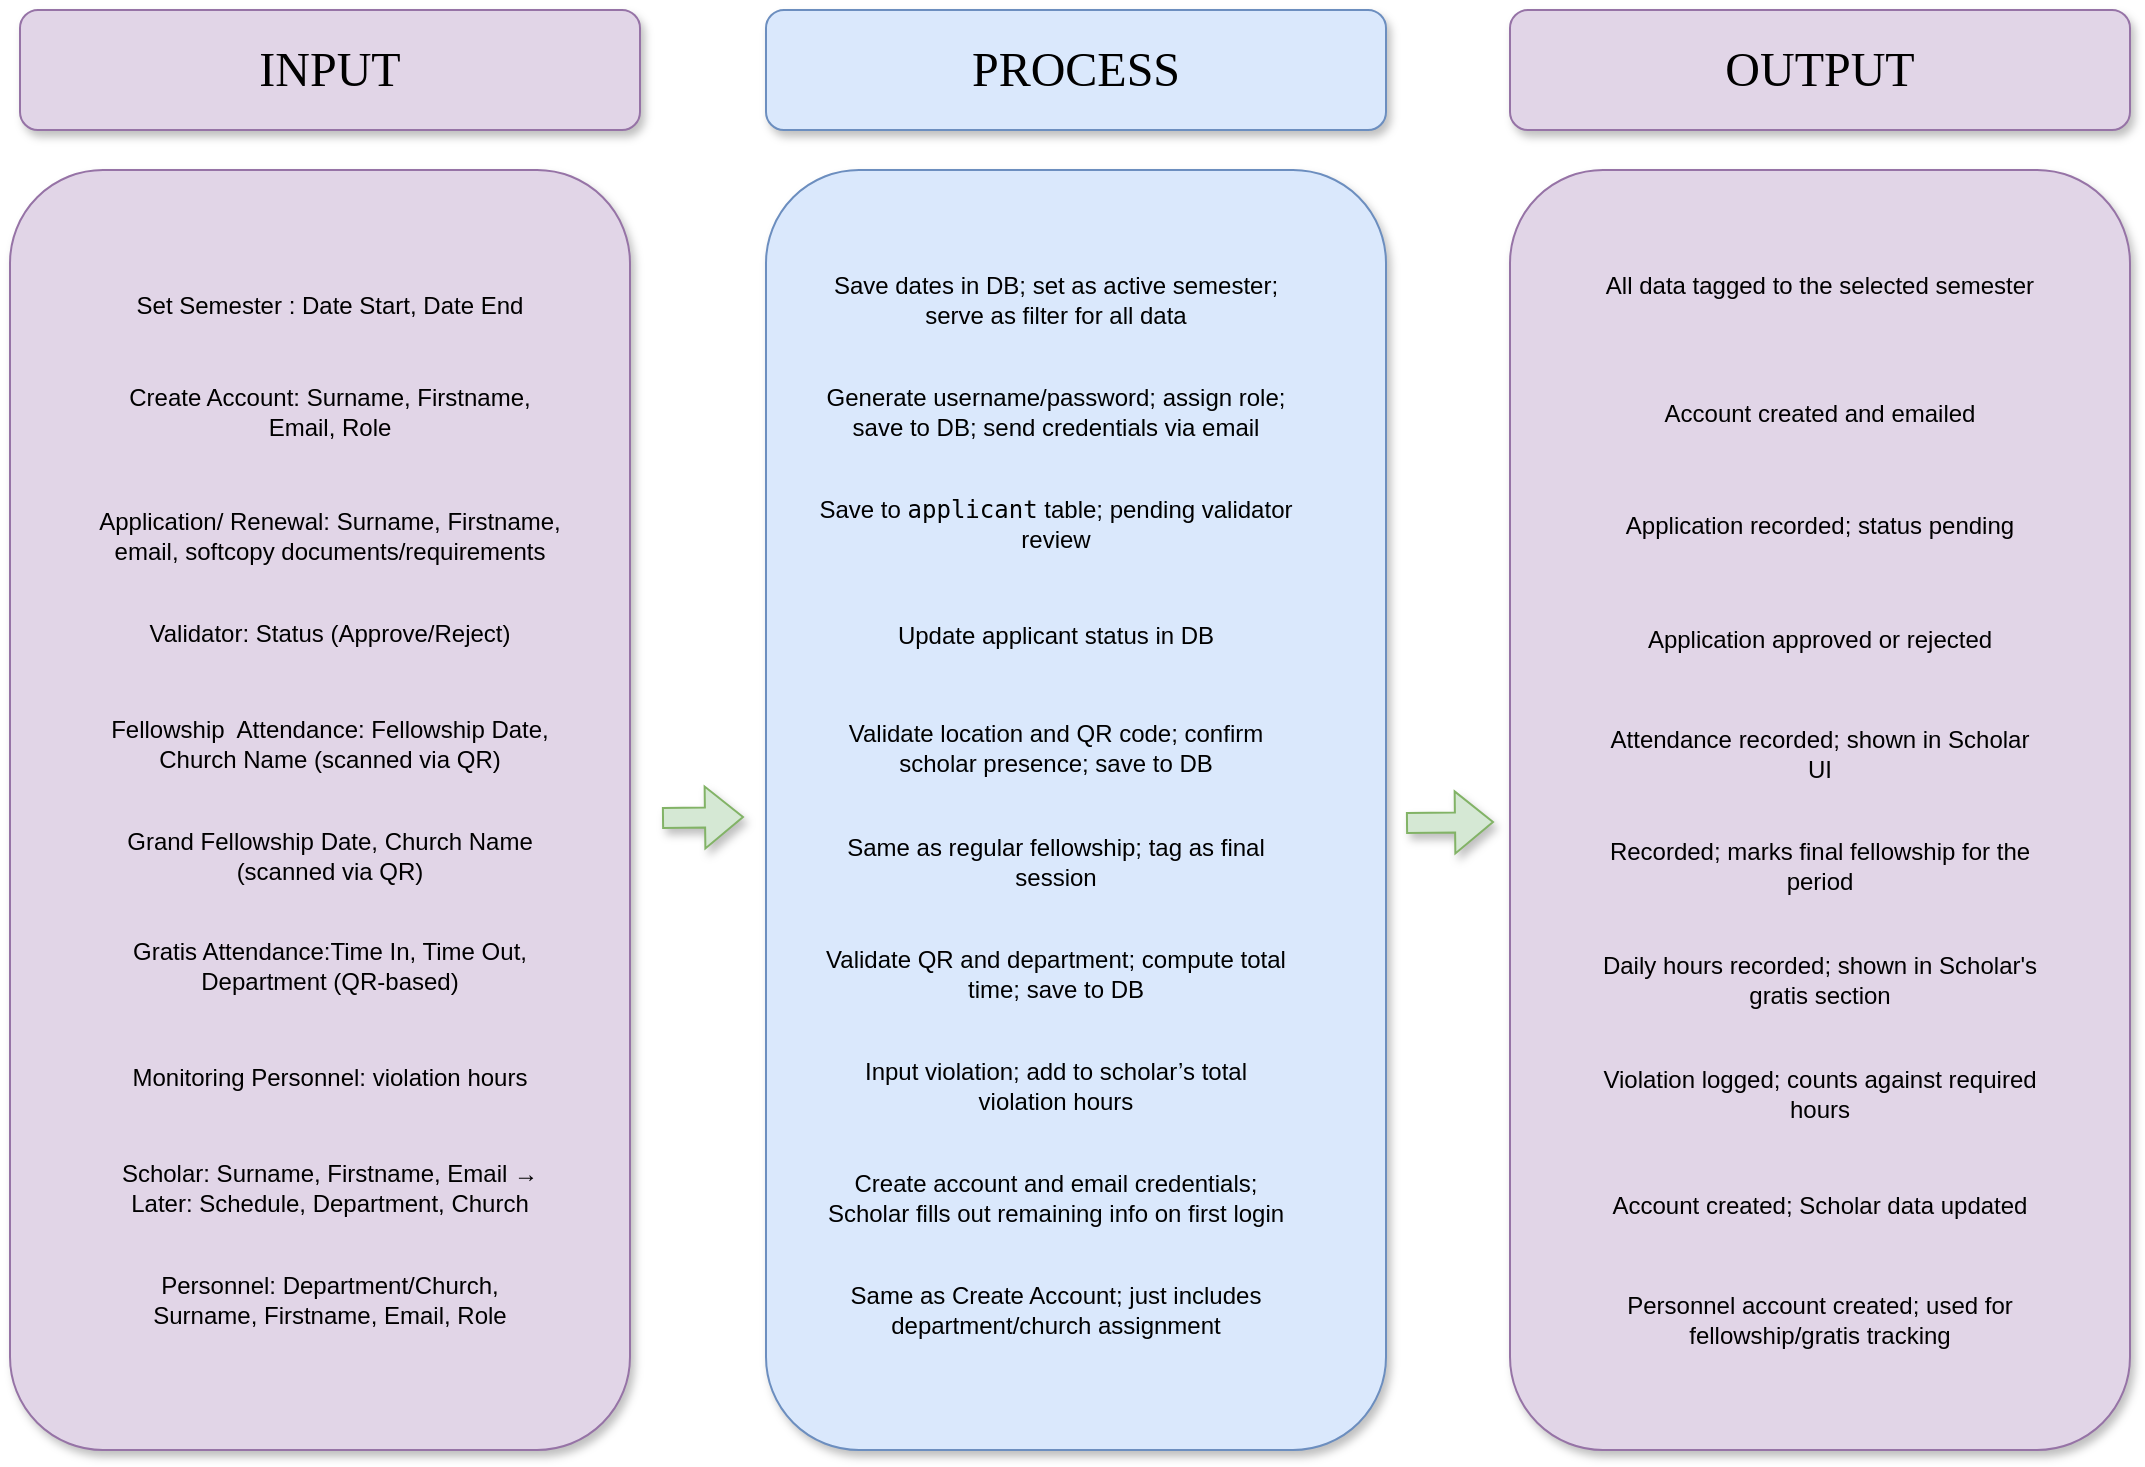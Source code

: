 <mxfile version="27.0.2">
  <diagram name="Page-1" id="7Vnvi6QLhBqZ4-cURhKA">
    <mxGraphModel dx="1426" dy="789" grid="1" gridSize="10" guides="1" tooltips="1" connect="1" arrows="1" fold="1" page="1" pageScale="1" pageWidth="1100" pageHeight="1700" math="0" shadow="0">
      <root>
        <mxCell id="0" />
        <mxCell id="1" parent="0" />
        <mxCell id="8Q48xsuIol9S2teQEiAj-12" value="&lt;div&gt;&lt;br&gt;&lt;/div&gt;" style="rounded=1;whiteSpace=wrap;html=1;fillColor=#e1d5e7;strokeColor=#9673a6;glass=0;shadow=1;" vertex="1" parent="1">
          <mxGeometry x="24" y="160" width="310" height="640" as="geometry" />
        </mxCell>
        <mxCell id="8Q48xsuIol9S2teQEiAj-13" value="&lt;div&gt;&lt;br&gt;&lt;/div&gt;" style="rounded=1;whiteSpace=wrap;html=1;fillColor=#dae8fc;strokeColor=#6c8ebf;shadow=1;" vertex="1" parent="1">
          <mxGeometry x="402" y="160" width="310" height="640" as="geometry" />
        </mxCell>
        <mxCell id="8Q48xsuIol9S2teQEiAj-14" value="&lt;div&gt;&lt;br&gt;&lt;/div&gt;" style="rounded=1;whiteSpace=wrap;html=1;fillColor=#e1d5e7;strokeColor=#9673a6;shadow=1;" vertex="1" parent="1">
          <mxGeometry x="774" y="160" width="310" height="640" as="geometry" />
        </mxCell>
        <mxCell id="8Q48xsuIol9S2teQEiAj-15" value="&lt;table&gt;&lt;tbody&gt;&lt;tr&gt;&lt;td data-col-size=&quot;sm&quot; data-end=&quot;1063&quot; data-start=&quot;1033&quot;&gt;&lt;strong data-end=&quot;1051&quot; data-start=&quot;1035&quot;&gt;&lt;/strong&gt;&lt;/td&gt;&lt;/tr&gt;&lt;/tbody&gt;&lt;/table&gt;&lt;table&gt;&lt;tbody&gt;&lt;tr&gt;&lt;td data-col-size=&quot;md&quot; data-end=&quot;1138&quot; data-start=&quot;1063&quot;&gt;Set Semester : Date Start, Date End&lt;/td&gt;&lt;/tr&gt;&lt;/tbody&gt;&lt;/table&gt;" style="text;html=1;align=center;verticalAlign=middle;whiteSpace=wrap;rounded=0;" vertex="1" parent="1">
          <mxGeometry x="74" y="210" width="220" height="30" as="geometry" />
        </mxCell>
        <mxCell id="8Q48xsuIol9S2teQEiAj-16" value="&lt;div&gt;&lt;div&gt;&lt;span style=&quot;background-color: transparent; color: light-dark(rgb(0, 0, 0), rgb(255, 255, 255));&quot;&gt;Create Account: Surname, Firstname, Email, Role&lt;/span&gt;&lt;/div&gt;&lt;/div&gt;" style="text;html=1;align=center;verticalAlign=middle;whiteSpace=wrap;rounded=0;" vertex="1" parent="1">
          <mxGeometry x="74" y="266" width="220" height="30" as="geometry" />
        </mxCell>
        <mxCell id="8Q48xsuIol9S2teQEiAj-17" value="&lt;br&gt;&lt;div&gt;&lt;div&gt;&lt;span style=&quot;background-color: transparent; color: light-dark(rgb(0, 0, 0), rgb(255, 255, 255));&quot;&gt;Application/ Renewal: Surname, Firstname, email, softcopy documents/requirements&lt;/span&gt;&lt;/div&gt;&lt;/div&gt;" style="text;html=1;align=center;verticalAlign=middle;whiteSpace=wrap;rounded=0;" vertex="1" parent="1">
          <mxGeometry x="59" y="321" width="250" height="30" as="geometry" />
        </mxCell>
        <mxCell id="8Q48xsuIol9S2teQEiAj-18" value="&lt;div&gt;Validator:&amp;nbsp;Status (Approve/Reject)&lt;/div&gt;" style="text;html=1;align=center;verticalAlign=middle;whiteSpace=wrap;rounded=0;" vertex="1" parent="1">
          <mxGeometry x="64" y="377" width="240" height="30" as="geometry" />
        </mxCell>
        <mxCell id="8Q48xsuIol9S2teQEiAj-19" value="Fellowship&amp;nbsp; Attendance: Fellowship Date, Church Name (scanned via QR)" style="text;html=1;align=center;verticalAlign=middle;whiteSpace=wrap;rounded=0;" vertex="1" parent="1">
          <mxGeometry x="54" y="432" width="260" height="30" as="geometry" />
        </mxCell>
        <mxCell id="8Q48xsuIol9S2teQEiAj-20" value="&lt;div&gt;Grand Fellowship Date, Church Name (scanned via QR)&lt;/div&gt;" style="text;html=1;align=center;verticalAlign=middle;whiteSpace=wrap;rounded=0;" vertex="1" parent="1">
          <mxGeometry x="59" y="488" width="250" height="30" as="geometry" />
        </mxCell>
        <mxCell id="8Q48xsuIol9S2teQEiAj-21" value="Gratis Attendance:Time In, Time Out, Department (QR-based)" style="text;html=1;align=center;verticalAlign=middle;whiteSpace=wrap;rounded=0;" vertex="1" parent="1">
          <mxGeometry x="69" y="543" width="230" height="30" as="geometry" />
        </mxCell>
        <mxCell id="8Q48xsuIol9S2teQEiAj-22" value="Monitoring Personnel: violation hours" style="text;html=1;align=center;verticalAlign=middle;whiteSpace=wrap;rounded=0;" vertex="1" parent="1">
          <mxGeometry x="69" y="599" width="230" height="30" as="geometry" />
        </mxCell>
        <mxCell id="8Q48xsuIol9S2teQEiAj-23" value="Scholar: Surname, Firstname, Email → Later: Schedule, Department, Church" style="text;html=1;align=center;verticalAlign=middle;whiteSpace=wrap;rounded=0;" vertex="1" parent="1">
          <mxGeometry x="64" y="654" width="240" height="30" as="geometry" />
        </mxCell>
        <mxCell id="8Q48xsuIol9S2teQEiAj-24" value="&lt;div&gt;&lt;div&gt;Personnel: Department/Church, Surname, Firstname, Email, Role&lt;/div&gt;&lt;/div&gt;" style="text;html=1;align=center;verticalAlign=middle;whiteSpace=wrap;rounded=0;" vertex="1" parent="1">
          <mxGeometry x="74" y="710" width="220" height="30" as="geometry" />
        </mxCell>
        <mxCell id="8Q48xsuIol9S2teQEiAj-25" value="Save dates in DB; set as active semester; serve as filter for all data" style="text;html=1;align=center;verticalAlign=middle;whiteSpace=wrap;rounded=0;" vertex="1" parent="1">
          <mxGeometry x="427" y="210" width="240" height="30" as="geometry" />
        </mxCell>
        <mxCell id="8Q48xsuIol9S2teQEiAj-26" value="Generate username/password; assign role; save to DB; send credentials via email" style="text;html=1;align=center;verticalAlign=middle;whiteSpace=wrap;rounded=0;" vertex="1" parent="1">
          <mxGeometry x="427" y="261" width="240" height="40" as="geometry" />
        </mxCell>
        <mxCell id="8Q48xsuIol9S2teQEiAj-27" value="Save to &lt;code data-end=&quot;1857&quot; data-start=&quot;1846&quot;&gt;applicant&lt;/code&gt; table; pending validator review" style="text;html=1;align=center;verticalAlign=middle;whiteSpace=wrap;rounded=0;" vertex="1" parent="1">
          <mxGeometry x="427" y="317" width="240" height="40" as="geometry" />
        </mxCell>
        <mxCell id="8Q48xsuIol9S2teQEiAj-28" value="Update applicant status in DB" style="text;html=1;align=center;verticalAlign=middle;whiteSpace=wrap;rounded=0;" vertex="1" parent="1">
          <mxGeometry x="427" y="373" width="240" height="40" as="geometry" />
        </mxCell>
        <mxCell id="8Q48xsuIol9S2teQEiAj-29" value="Validate location and QR code; confirm scholar presence; save to DB" style="text;html=1;align=center;verticalAlign=middle;whiteSpace=wrap;rounded=0;" vertex="1" parent="1">
          <mxGeometry x="427" y="429" width="240" height="40" as="geometry" />
        </mxCell>
        <mxCell id="8Q48xsuIol9S2teQEiAj-30" value="Same as regular fellowship; tag as final session" style="text;html=1;align=center;verticalAlign=middle;whiteSpace=wrap;rounded=0;" vertex="1" parent="1">
          <mxGeometry x="427" y="486" width="240" height="40" as="geometry" />
        </mxCell>
        <mxCell id="8Q48xsuIol9S2teQEiAj-31" value="Validate QR and department; compute total time; save to DB" style="text;html=1;align=center;verticalAlign=middle;whiteSpace=wrap;rounded=0;" vertex="1" parent="1">
          <mxGeometry x="427" y="542" width="240" height="40" as="geometry" />
        </mxCell>
        <mxCell id="8Q48xsuIol9S2teQEiAj-32" value="Input violation; add to scholar’s total violation hours" style="text;html=1;align=center;verticalAlign=middle;whiteSpace=wrap;rounded=0;" vertex="1" parent="1">
          <mxGeometry x="427" y="598" width="240" height="40" as="geometry" />
        </mxCell>
        <mxCell id="8Q48xsuIol9S2teQEiAj-33" value="Create account and email credentials; Scholar fills out remaining info on first login" style="text;html=1;align=center;verticalAlign=middle;whiteSpace=wrap;rounded=0;" vertex="1" parent="1">
          <mxGeometry x="427" y="654" width="240" height="40" as="geometry" />
        </mxCell>
        <mxCell id="8Q48xsuIol9S2teQEiAj-34" value="Same as Create Account; just includes department/church assignment" style="text;html=1;align=center;verticalAlign=middle;whiteSpace=wrap;rounded=0;" vertex="1" parent="1">
          <mxGeometry x="427" y="710" width="240" height="40" as="geometry" />
        </mxCell>
        <mxCell id="8Q48xsuIol9S2teQEiAj-35" value="&#xa;All data tagged to the selected semester&#xa;&#xa;" style="text;html=1;align=center;verticalAlign=middle;whiteSpace=wrap;rounded=0;" vertex="1" parent="1">
          <mxGeometry x="819" y="210" width="220" height="30" as="geometry" />
        </mxCell>
        <mxCell id="8Q48xsuIol9S2teQEiAj-36" value="Account created and emailed" style="text;html=1;align=center;verticalAlign=middle;whiteSpace=wrap;rounded=0;" vertex="1" parent="1">
          <mxGeometry x="819" y="267" width="220" height="30" as="geometry" />
        </mxCell>
        <mxCell id="8Q48xsuIol9S2teQEiAj-37" value="Application recorded; status pending" style="text;html=1;align=center;verticalAlign=middle;whiteSpace=wrap;rounded=0;" vertex="1" parent="1">
          <mxGeometry x="819" y="323" width="220" height="30" as="geometry" />
        </mxCell>
        <mxCell id="8Q48xsuIol9S2teQEiAj-38" value="Application approved or rejected" style="text;html=1;align=center;verticalAlign=middle;whiteSpace=wrap;rounded=0;" vertex="1" parent="1">
          <mxGeometry x="819" y="380" width="220" height="30" as="geometry" />
        </mxCell>
        <mxCell id="8Q48xsuIol9S2teQEiAj-39" value="Attendance recorded; shown in Scholar UI" style="text;html=1;align=center;verticalAlign=middle;whiteSpace=wrap;rounded=0;" vertex="1" parent="1">
          <mxGeometry x="819" y="437" width="220" height="30" as="geometry" />
        </mxCell>
        <mxCell id="8Q48xsuIol9S2teQEiAj-40" value="Recorded; marks final fellowship for the period" style="text;html=1;align=center;verticalAlign=middle;whiteSpace=wrap;rounded=0;" vertex="1" parent="1">
          <mxGeometry x="819" y="493" width="220" height="30" as="geometry" />
        </mxCell>
        <mxCell id="8Q48xsuIol9S2teQEiAj-41" value="Daily hours recorded; shown in Scholar&#39;s gratis section" style="text;html=1;align=center;verticalAlign=middle;whiteSpace=wrap;rounded=0;" vertex="1" parent="1">
          <mxGeometry x="819" y="550" width="220" height="30" as="geometry" />
        </mxCell>
        <mxCell id="8Q48xsuIol9S2teQEiAj-42" value="Violation logged; counts against required hours" style="text;html=1;align=center;verticalAlign=middle;whiteSpace=wrap;rounded=0;" vertex="1" parent="1">
          <mxGeometry x="819" y="607" width="220" height="30" as="geometry" />
        </mxCell>
        <mxCell id="8Q48xsuIol9S2teQEiAj-43" value="Account created; Scholar data updated" style="text;html=1;align=center;verticalAlign=middle;whiteSpace=wrap;rounded=0;" vertex="1" parent="1">
          <mxGeometry x="819" y="663" width="220" height="30" as="geometry" />
        </mxCell>
        <mxCell id="8Q48xsuIol9S2teQEiAj-44" value="Personnel account created; used for fellowship/gratis tracking" style="text;html=1;align=center;verticalAlign=middle;whiteSpace=wrap;rounded=0;" vertex="1" parent="1">
          <mxGeometry x="819" y="720" width="220" height="30" as="geometry" />
        </mxCell>
        <mxCell id="8Q48xsuIol9S2teQEiAj-46" value="" style="shape=flexArrow;endArrow=classic;html=1;rounded=0;fillColor=#d5e8d4;strokeColor=#82b366;shadow=1;" edge="1" parent="1">
          <mxGeometry width="50" height="50" relative="1" as="geometry">
            <mxPoint x="350" y="484" as="sourcePoint" />
            <mxPoint x="391" y="483.5" as="targetPoint" />
          </mxGeometry>
        </mxCell>
        <mxCell id="8Q48xsuIol9S2teQEiAj-47" value="" style="shape=flexArrow;endArrow=classic;html=1;rounded=0;fillColor=#d5e8d4;strokeColor=#82b366;shadow=1;flowAnimation=0;" edge="1" parent="1">
          <mxGeometry width="50" height="50" relative="1" as="geometry">
            <mxPoint x="722" y="486.5" as="sourcePoint" />
            <mxPoint x="766" y="486" as="targetPoint" />
          </mxGeometry>
        </mxCell>
        <mxCell id="8Q48xsuIol9S2teQEiAj-51" value="&lt;font face=&quot;Lucida Console&quot; style=&quot;font-size: 24px;&quot;&gt;INPUT&lt;/font&gt;" style="rounded=1;whiteSpace=wrap;html=1;shadow=1;fillColor=#e1d5e7;strokeColor=#9673a6;" vertex="1" parent="1">
          <mxGeometry x="29" y="80" width="310" height="60" as="geometry" />
        </mxCell>
        <mxCell id="8Q48xsuIol9S2teQEiAj-52" value="&lt;font face=&quot;Lucida Console&quot; style=&quot;font-size: 24px;&quot;&gt;PROCESS&lt;/font&gt;" style="rounded=1;whiteSpace=wrap;html=1;shadow=1;fillColor=#dae8fc;strokeColor=#6c8ebf;" vertex="1" parent="1">
          <mxGeometry x="402" y="80" width="310" height="60" as="geometry" />
        </mxCell>
        <mxCell id="8Q48xsuIol9S2teQEiAj-53" value="&lt;font face=&quot;Lucida Console&quot; style=&quot;font-size: 24px;&quot;&gt;OUTPUT&lt;/font&gt;" style="rounded=1;whiteSpace=wrap;html=1;shadow=1;glass=0;fillColor=#e1d5e7;strokeColor=#9673a6;" vertex="1" parent="1">
          <mxGeometry x="774" y="80" width="310" height="60" as="geometry" />
        </mxCell>
      </root>
    </mxGraphModel>
  </diagram>
</mxfile>
